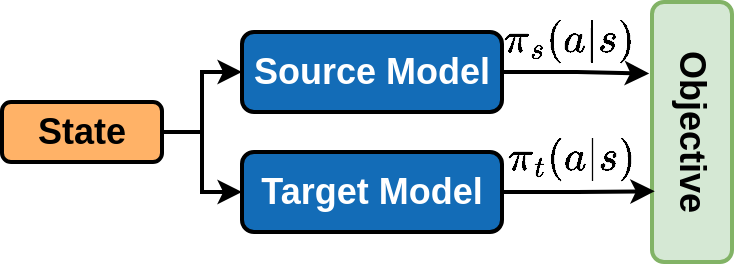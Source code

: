 <mxfile version="25.0.3">
  <diagram name="第 1 页" id="1CVCdKwHS6l56ZYPoqA-">
    <mxGraphModel dx="1558" dy="408" grid="1" gridSize="10" guides="1" tooltips="1" connect="1" arrows="1" fold="1" page="1" pageScale="1" pageWidth="370" pageHeight="150" math="1" shadow="0">
      <root>
        <mxCell id="0" />
        <mxCell id="1" parent="0" />
        <mxCell id="otIN0ndn7_Hw81U_dXjw-1" value="&lt;font color=&quot;#ffffff&quot; style=&quot;font-size: 18px;&quot;&gt;&lt;b&gt;Source Model&lt;/b&gt;&lt;/font&gt;" style="rounded=1;whiteSpace=wrap;html=1;strokeWidth=2;fillColor=#136CB7;" vertex="1" parent="1">
          <mxGeometry x="122" y="470" width="130" height="40" as="geometry" />
        </mxCell>
        <mxCell id="otIN0ndn7_Hw81U_dXjw-3" value="&lt;font color=&quot;#ffffff&quot; style=&quot;font-size: 18px;&quot;&gt;&lt;b&gt;Target Model&lt;/b&gt;&lt;/font&gt;" style="rounded=1;whiteSpace=wrap;html=1;strokeWidth=2;fillColor=#136CB7;" vertex="1" parent="1">
          <mxGeometry x="122" y="530" width="130" height="40" as="geometry" />
        </mxCell>
        <mxCell id="otIN0ndn7_Hw81U_dXjw-4" value="&lt;font style=&quot;font-size: 18px;&quot;&gt;&lt;b style=&quot;&quot;&gt;Objective&lt;/b&gt;&lt;/font&gt;" style="rounded=1;whiteSpace=wrap;html=1;strokeWidth=2;fillColor=#d5e8d4;rotation=90;strokeColor=#82b366;" vertex="1" parent="1">
          <mxGeometry x="282" y="500" width="130" height="40" as="geometry" />
        </mxCell>
        <mxCell id="otIN0ndn7_Hw81U_dXjw-5" style="edgeStyle=orthogonalEdgeStyle;rounded=0;orthogonalLoop=1;jettySize=auto;html=1;entryX=0.275;entryY=1.035;entryDx=0;entryDy=0;entryPerimeter=0;strokeWidth=2;" edge="1" parent="1" source="otIN0ndn7_Hw81U_dXjw-1" target="otIN0ndn7_Hw81U_dXjw-4">
          <mxGeometry relative="1" as="geometry" />
        </mxCell>
        <mxCell id="otIN0ndn7_Hw81U_dXjw-6" style="edgeStyle=orthogonalEdgeStyle;rounded=0;orthogonalLoop=1;jettySize=auto;html=1;entryX=0.728;entryY=0.965;entryDx=0;entryDy=0;entryPerimeter=0;strokeWidth=2;" edge="1" parent="1" source="otIN0ndn7_Hw81U_dXjw-3" target="otIN0ndn7_Hw81U_dXjw-4">
          <mxGeometry relative="1" as="geometry" />
        </mxCell>
        <mxCell id="otIN0ndn7_Hw81U_dXjw-8" value="&lt;font style=&quot;font-size: 18px;&quot;&gt;\(\pi_{s}(a|s)\)&lt;/font&gt;" style="text;html=1;align=center;verticalAlign=middle;whiteSpace=wrap;rounded=0;" vertex="1" parent="1">
          <mxGeometry x="231" y="464" width="110" height="20" as="geometry" />
        </mxCell>
        <mxCell id="otIN0ndn7_Hw81U_dXjw-9" value="&lt;font style=&quot;font-size: 18px;&quot;&gt;\(\pi_{t}(a|s)\)&lt;/font&gt;" style="text;html=1;align=center;verticalAlign=middle;whiteSpace=wrap;rounded=0;" vertex="1" parent="1">
          <mxGeometry x="232" y="523" width="110" height="20" as="geometry" />
        </mxCell>
        <mxCell id="otIN0ndn7_Hw81U_dXjw-11" style="edgeStyle=orthogonalEdgeStyle;rounded=0;orthogonalLoop=1;jettySize=auto;html=1;entryX=0;entryY=0.5;entryDx=0;entryDy=0;strokeWidth=2;" edge="1" parent="1" source="otIN0ndn7_Hw81U_dXjw-10" target="otIN0ndn7_Hw81U_dXjw-1">
          <mxGeometry relative="1" as="geometry" />
        </mxCell>
        <mxCell id="otIN0ndn7_Hw81U_dXjw-12" style="edgeStyle=orthogonalEdgeStyle;rounded=0;orthogonalLoop=1;jettySize=auto;html=1;entryX=0;entryY=0.5;entryDx=0;entryDy=0;strokeWidth=2;" edge="1" parent="1" source="otIN0ndn7_Hw81U_dXjw-10" target="otIN0ndn7_Hw81U_dXjw-3">
          <mxGeometry relative="1" as="geometry" />
        </mxCell>
        <mxCell id="otIN0ndn7_Hw81U_dXjw-10" value="&lt;span style=&quot;font-size: 18px;&quot;&gt;&lt;b style=&quot;&quot;&gt;State&lt;/b&gt;&lt;/span&gt;" style="rounded=1;whiteSpace=wrap;html=1;strokeWidth=2;fillColor=#ffb267;" vertex="1" parent="1">
          <mxGeometry x="2" y="505" width="80" height="30" as="geometry" />
        </mxCell>
      </root>
    </mxGraphModel>
  </diagram>
</mxfile>
